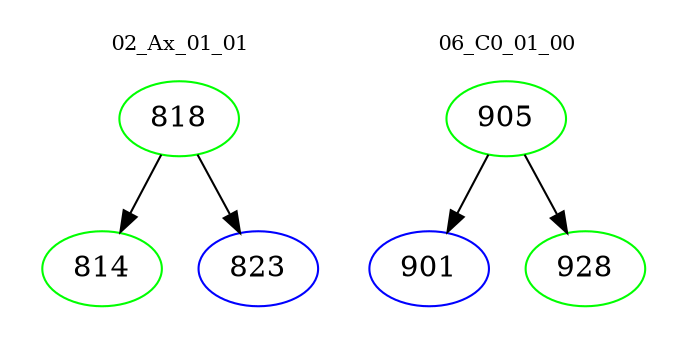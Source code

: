 digraph{
subgraph cluster_0 {
color = white
label = "02_Ax_01_01";
fontsize=10;
T0_818 [label="818", color="green"]
T0_818 -> T0_814 [color="black"]
T0_814 [label="814", color="green"]
T0_818 -> T0_823 [color="black"]
T0_823 [label="823", color="blue"]
}
subgraph cluster_1 {
color = white
label = "06_C0_01_00";
fontsize=10;
T1_905 [label="905", color="green"]
T1_905 -> T1_901 [color="black"]
T1_901 [label="901", color="blue"]
T1_905 -> T1_928 [color="black"]
T1_928 [label="928", color="green"]
}
}

